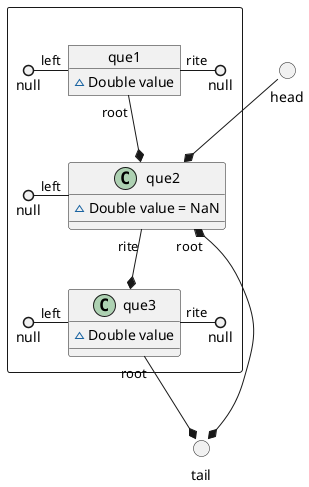 @startuml

() head
() tail

package " " <<Rectangle>>{

         head --* que2

    object que1{
        ~ Double value
    }
    null ()- "left" que1
        que1 "rite" -() null
        que1 "root" --* que2

    object que2{
        ~ Double value = NaN
    }
        null ()- "left" que2
        que2 "rite" --* que3

        que2 "root" *--* tail

    object que3{
        ~ Double value
    }
        null ()- "left" que3
        que3 "rite" -() null
        que3 "root" --* tail
}

@enduml